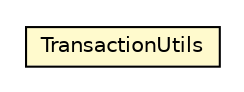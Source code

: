#!/usr/local/bin/dot
#
# Class diagram 
# Generated by UMLGraph version 5.1 (http://www.umlgraph.org/)
#

digraph G {
	edge [fontname="Helvetica",fontsize=10,labelfontname="Helvetica",labelfontsize=10];
	node [fontname="Helvetica",fontsize=10,shape=plaintext];
	nodesep=0.25;
	ranksep=0.5;
	// jvstm.TransactionUtils
	c115435 [label=<<table title="jvstm.TransactionUtils" border="0" cellborder="1" cellspacing="0" cellpadding="2" port="p" bgcolor="lemonChiffon" href="./TransactionUtils.html">
		<tr><td><table border="0" cellspacing="0" cellpadding="1">
<tr><td align="center" balign="center"> TransactionUtils </td></tr>
		</table></td></tr>
		</table>>, fontname="Helvetica", fontcolor="black", fontsize=10.0];
}

